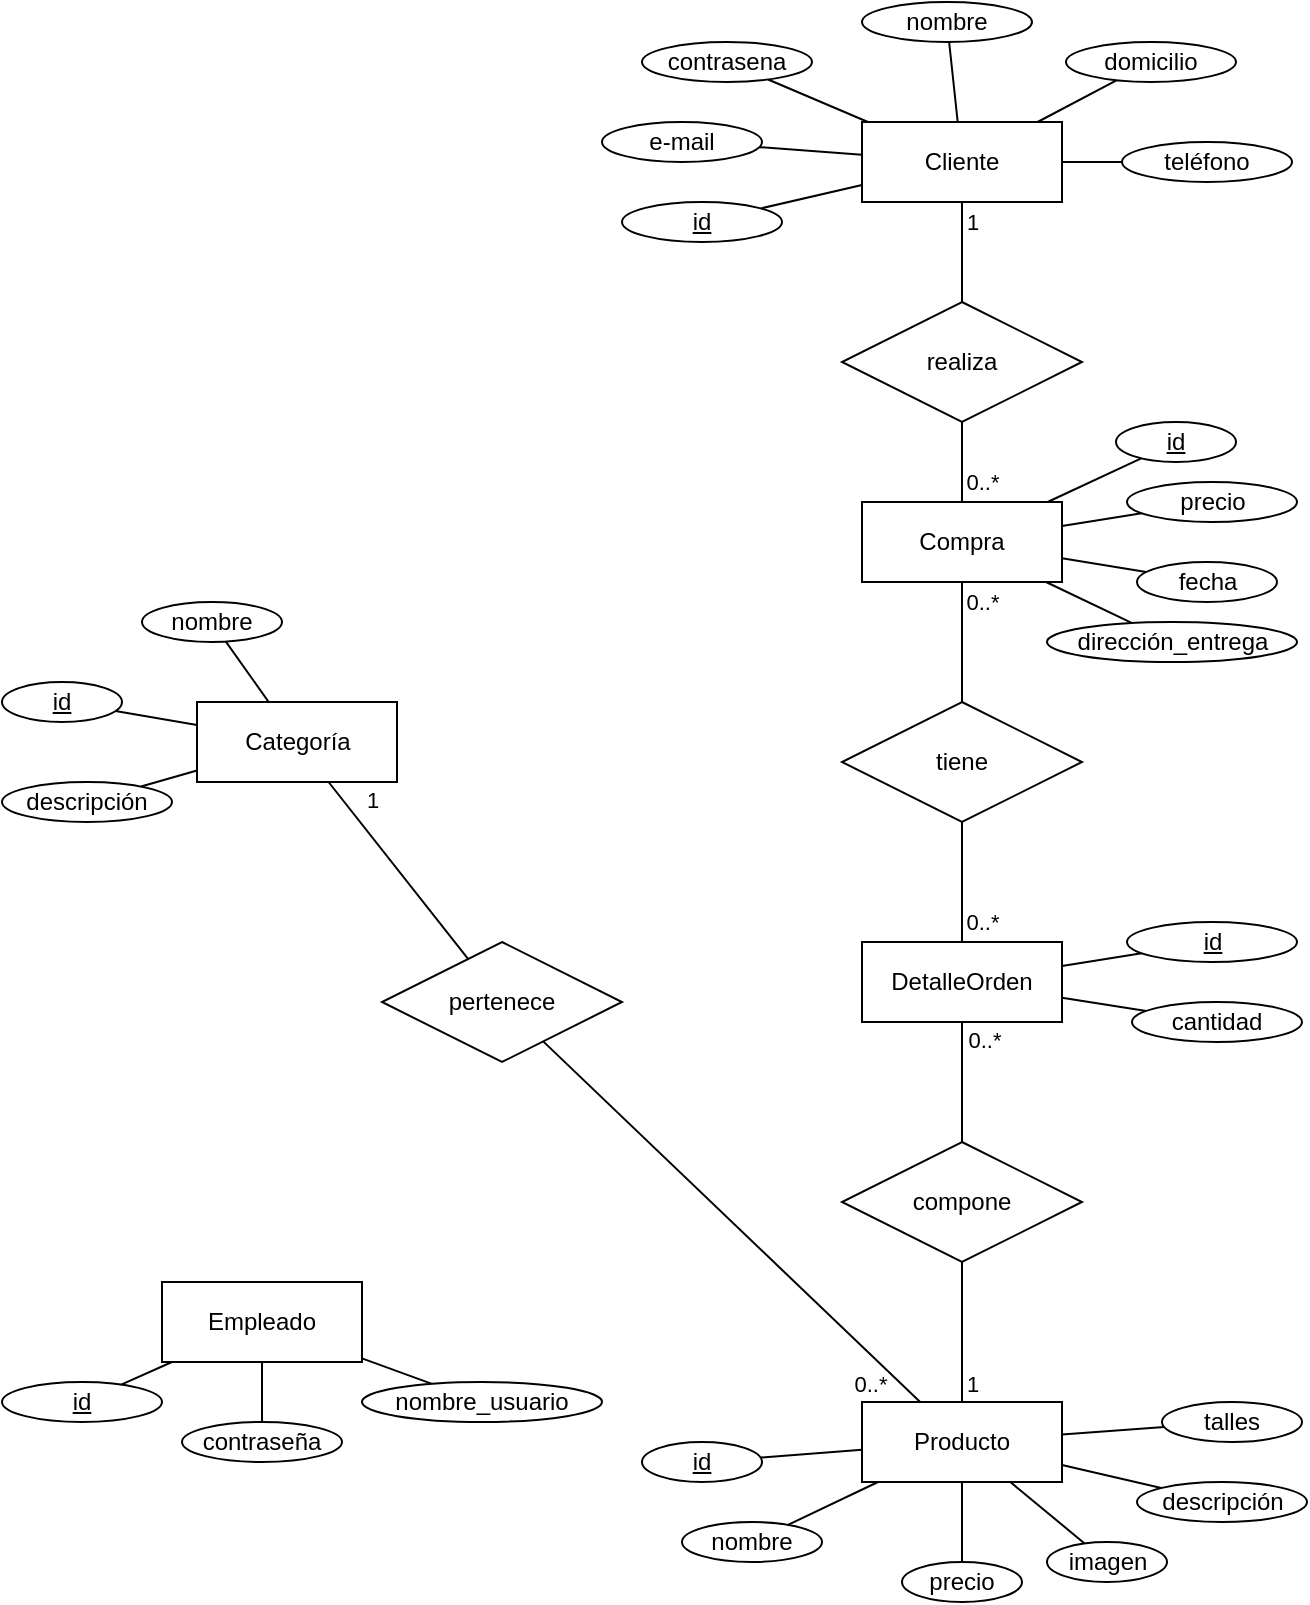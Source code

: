 <mxfile version="21.2.1" type="device">
  <diagram name="Página-1" id="z3A5JaBO9rYCEGJh1Tl1">
    <mxGraphModel dx="880" dy="1370" grid="1" gridSize="10" guides="1" tooltips="1" connect="1" arrows="1" fold="1" page="1" pageScale="1" pageWidth="1169" pageHeight="827" math="0" shadow="0">
      <root>
        <mxCell id="0" />
        <mxCell id="1" parent="0" />
        <mxCell id="1HwWXAAX1jbUiVerOmUt-3" style="rounded=0;orthogonalLoop=1;jettySize=auto;html=1;endArrow=none;endFill=0;" parent="1" source="1HwWXAAX1jbUiVerOmUt-1" target="1HwWXAAX1jbUiVerOmUt-2" edge="1">
          <mxGeometry relative="1" as="geometry" />
        </mxCell>
        <mxCell id="1HwWXAAX1jbUiVerOmUt-5" style="edgeStyle=none;rounded=0;orthogonalLoop=1;jettySize=auto;html=1;endArrow=none;endFill=0;" parent="1" source="1HwWXAAX1jbUiVerOmUt-1" target="1HwWXAAX1jbUiVerOmUt-4" edge="1">
          <mxGeometry relative="1" as="geometry" />
        </mxCell>
        <mxCell id="1HwWXAAX1jbUiVerOmUt-7" style="edgeStyle=none;rounded=0;orthogonalLoop=1;jettySize=auto;html=1;endArrow=none;endFill=0;" parent="1" source="1HwWXAAX1jbUiVerOmUt-1" target="1HwWXAAX1jbUiVerOmUt-6" edge="1">
          <mxGeometry relative="1" as="geometry" />
        </mxCell>
        <mxCell id="1HwWXAAX1jbUiVerOmUt-9" style="edgeStyle=none;rounded=0;orthogonalLoop=1;jettySize=auto;html=1;endArrow=none;endFill=0;" parent="1" source="1HwWXAAX1jbUiVerOmUt-1" target="1HwWXAAX1jbUiVerOmUt-8" edge="1">
          <mxGeometry relative="1" as="geometry">
            <mxPoint x="590" y="286.207" as="sourcePoint" />
          </mxGeometry>
        </mxCell>
        <mxCell id="1HwWXAAX1jbUiVerOmUt-11" style="edgeStyle=none;rounded=0;orthogonalLoop=1;jettySize=auto;html=1;endArrow=none;endFill=0;" parent="1" source="1HwWXAAX1jbUiVerOmUt-1" target="1HwWXAAX1jbUiVerOmUt-10" edge="1">
          <mxGeometry relative="1" as="geometry">
            <mxPoint x="590" y="300" as="sourcePoint" />
          </mxGeometry>
        </mxCell>
        <mxCell id="ZOINJwbiHAFRs6BYiB_9-16" style="edgeStyle=none;rounded=0;orthogonalLoop=1;jettySize=auto;html=1;endArrow=none;endFill=0;" parent="1" source="1HwWXAAX1jbUiVerOmUt-1" target="ZOINJwbiHAFRs6BYiB_9-15" edge="1">
          <mxGeometry relative="1" as="geometry" />
        </mxCell>
        <mxCell id="1HwWXAAX1jbUiVerOmUt-1" value="Producto" style="whiteSpace=wrap;html=1;align=center;" parent="1" vertex="1">
          <mxGeometry x="440" y="240" width="100" height="40" as="geometry" />
        </mxCell>
        <mxCell id="1HwWXAAX1jbUiVerOmUt-2" value="id" style="ellipse;whiteSpace=wrap;html=1;align=center;fontStyle=4" parent="1" vertex="1">
          <mxGeometry x="330" y="260" width="60" height="20" as="geometry" />
        </mxCell>
        <mxCell id="1HwWXAAX1jbUiVerOmUt-4" value="nombre" style="ellipse;whiteSpace=wrap;html=1;align=center;" parent="1" vertex="1">
          <mxGeometry x="350" y="300" width="70" height="20" as="geometry" />
        </mxCell>
        <mxCell id="1HwWXAAX1jbUiVerOmUt-6" value="descripción" style="ellipse;whiteSpace=wrap;html=1;align=center;" parent="1" vertex="1">
          <mxGeometry x="577.5" y="280" width="85" height="20" as="geometry" />
        </mxCell>
        <mxCell id="1HwWXAAX1jbUiVerOmUt-8" value="imagen" style="ellipse;whiteSpace=wrap;html=1;align=center;" parent="1" vertex="1">
          <mxGeometry x="532.5" y="310" width="60" height="20" as="geometry" />
        </mxCell>
        <mxCell id="1HwWXAAX1jbUiVerOmUt-10" value="precio" style="ellipse;whiteSpace=wrap;html=1;align=center;" parent="1" vertex="1">
          <mxGeometry x="460" y="320" width="60" height="20" as="geometry" />
        </mxCell>
        <mxCell id="1HwWXAAX1jbUiVerOmUt-40" style="edgeStyle=none;rounded=0;orthogonalLoop=1;jettySize=auto;html=1;endArrow=none;endFill=0;" parent="1" source="1HwWXAAX1jbUiVerOmUt-14" target="1HwWXAAX1jbUiVerOmUt-39" edge="1">
          <mxGeometry relative="1" as="geometry" />
        </mxCell>
        <mxCell id="ZOINJwbiHAFRs6BYiB_9-3" style="rounded=0;orthogonalLoop=1;jettySize=auto;html=1;endArrow=none;endFill=0;" parent="1" source="1HwWXAAX1jbUiVerOmUt-14" target="ZOINJwbiHAFRs6BYiB_9-1" edge="1">
          <mxGeometry relative="1" as="geometry" />
        </mxCell>
        <mxCell id="ZOINJwbiHAFRs6BYiB_9-4" style="edgeStyle=none;rounded=0;orthogonalLoop=1;jettySize=auto;html=1;endArrow=none;endFill=0;" parent="1" source="1HwWXAAX1jbUiVerOmUt-14" target="ZOINJwbiHAFRs6BYiB_9-2" edge="1">
          <mxGeometry relative="1" as="geometry" />
        </mxCell>
        <mxCell id="1HwWXAAX1jbUiVerOmUt-14" value="Compra" style="whiteSpace=wrap;html=1;align=center;" parent="1" vertex="1">
          <mxGeometry x="440" y="-210" width="100" height="40" as="geometry" />
        </mxCell>
        <mxCell id="1HwWXAAX1jbUiVerOmUt-16" style="edgeStyle=none;rounded=0;orthogonalLoop=1;jettySize=auto;html=1;endArrow=none;endFill=0;" parent="1" source="wb3ZQc2XkOf93rfrg2Ss-5" target="1HwWXAAX1jbUiVerOmUt-14" edge="1">
          <mxGeometry relative="1" as="geometry">
            <mxPoint x="490" y="-110" as="sourcePoint" />
          </mxGeometry>
        </mxCell>
        <mxCell id="1HwWXAAX1jbUiVerOmUt-18" value="0..*" style="edgeLabel;html=1;align=center;verticalAlign=middle;resizable=0;points=[];" parent="1HwWXAAX1jbUiVerOmUt-16" vertex="1" connectable="0">
          <mxGeometry x="0.683" relative="1" as="geometry">
            <mxPoint x="10" as="offset" />
          </mxGeometry>
        </mxCell>
        <mxCell id="1HwWXAAX1jbUiVerOmUt-17" style="edgeStyle=none;rounded=0;orthogonalLoop=1;jettySize=auto;html=1;endArrow=none;endFill=0;" parent="1" source="1HwWXAAX1jbUiVerOmUt-15" target="1HwWXAAX1jbUiVerOmUt-1" edge="1">
          <mxGeometry relative="1" as="geometry" />
        </mxCell>
        <mxCell id="1HwWXAAX1jbUiVerOmUt-20" value="1" style="edgeLabel;html=1;align=center;verticalAlign=middle;resizable=0;points=[];" parent="1HwWXAAX1jbUiVerOmUt-17" vertex="1" connectable="0">
          <mxGeometry x="0.581" relative="1" as="geometry">
            <mxPoint x="5" y="5" as="offset" />
          </mxGeometry>
        </mxCell>
        <mxCell id="wb3ZQc2XkOf93rfrg2Ss-4" style="rounded=0;orthogonalLoop=1;jettySize=auto;html=1;endArrow=none;endFill=0;" parent="1" source="1HwWXAAX1jbUiVerOmUt-15" target="wb3ZQc2XkOf93rfrg2Ss-1" edge="1">
          <mxGeometry relative="1" as="geometry" />
        </mxCell>
        <mxCell id="wb3ZQc2XkOf93rfrg2Ss-7" value="0..*" style="edgeLabel;html=1;align=center;verticalAlign=middle;resizable=0;points=[];" parent="wb3ZQc2XkOf93rfrg2Ss-4" vertex="1" connectable="0">
          <mxGeometry x="0.671" y="-1" relative="1" as="geometry">
            <mxPoint x="10" y="-1" as="offset" />
          </mxGeometry>
        </mxCell>
        <mxCell id="1HwWXAAX1jbUiVerOmUt-15" value="compone" style="shape=rhombus;perimeter=rhombusPerimeter;whiteSpace=wrap;html=1;align=center;" parent="1" vertex="1">
          <mxGeometry x="430" y="110" width="120" height="60" as="geometry" />
        </mxCell>
        <mxCell id="1HwWXAAX1jbUiVerOmUt-22" style="edgeStyle=none;rounded=0;orthogonalLoop=1;jettySize=auto;html=1;endArrow=none;endFill=0;" parent="1" source="1HwWXAAX1jbUiVerOmUt-21" target="1HwWXAAX1jbUiVerOmUt-14" edge="1">
          <mxGeometry relative="1" as="geometry" />
        </mxCell>
        <mxCell id="1HwWXAAX1jbUiVerOmUt-21" value="id" style="ellipse;whiteSpace=wrap;html=1;align=center;fontStyle=4" parent="1" vertex="1">
          <mxGeometry x="567" y="-250" width="60" height="20" as="geometry" />
        </mxCell>
        <mxCell id="1HwWXAAX1jbUiVerOmUt-34" style="edgeStyle=none;rounded=0;orthogonalLoop=1;jettySize=auto;html=1;endArrow=none;endFill=0;" parent="1" source="1HwWXAAX1jbUiVerOmUt-23" target="1HwWXAAX1jbUiVerOmUt-33" edge="1">
          <mxGeometry relative="1" as="geometry" />
        </mxCell>
        <mxCell id="1HwWXAAX1jbUiVerOmUt-36" style="edgeStyle=none;rounded=0;orthogonalLoop=1;jettySize=auto;html=1;endArrow=none;endFill=0;" parent="1" source="1HwWXAAX1jbUiVerOmUt-23" target="1HwWXAAX1jbUiVerOmUt-35" edge="1">
          <mxGeometry relative="1" as="geometry" />
        </mxCell>
        <mxCell id="1HwWXAAX1jbUiVerOmUt-38" style="edgeStyle=none;rounded=0;orthogonalLoop=1;jettySize=auto;html=1;endArrow=none;endFill=0;" parent="1" source="1HwWXAAX1jbUiVerOmUt-23" target="1HwWXAAX1jbUiVerOmUt-37" edge="1">
          <mxGeometry relative="1" as="geometry" />
        </mxCell>
        <mxCell id="1HwWXAAX1jbUiVerOmUt-42" style="edgeStyle=none;rounded=0;orthogonalLoop=1;jettySize=auto;html=1;endArrow=none;endFill=0;" parent="1" source="1HwWXAAX1jbUiVerOmUt-23" target="1HwWXAAX1jbUiVerOmUt-41" edge="1">
          <mxGeometry relative="1" as="geometry" />
        </mxCell>
        <mxCell id="4lmVqNX11YvpMdfHTwWs-4" style="rounded=0;orthogonalLoop=1;jettySize=auto;html=1;endArrow=none;endFill=0;" edge="1" parent="1" source="1HwWXAAX1jbUiVerOmUt-23" target="4lmVqNX11YvpMdfHTwWs-3">
          <mxGeometry relative="1" as="geometry" />
        </mxCell>
        <mxCell id="1HwWXAAX1jbUiVerOmUt-23" value="Cliente" style="whiteSpace=wrap;html=1;align=center;" parent="1" vertex="1">
          <mxGeometry x="440" y="-400" width="100" height="40" as="geometry" />
        </mxCell>
        <mxCell id="1HwWXAAX1jbUiVerOmUt-25" style="edgeStyle=none;rounded=0;orthogonalLoop=1;jettySize=auto;html=1;endArrow=none;endFill=0;" parent="1" source="1HwWXAAX1jbUiVerOmUt-24" target="1HwWXAAX1jbUiVerOmUt-14" edge="1">
          <mxGeometry relative="1" as="geometry" />
        </mxCell>
        <mxCell id="1HwWXAAX1jbUiVerOmUt-27" value="0..*" style="edgeLabel;html=1;align=center;verticalAlign=middle;resizable=0;points=[];" parent="1HwWXAAX1jbUiVerOmUt-25" vertex="1" connectable="0">
          <mxGeometry x="0.753" y="1" relative="1" as="geometry">
            <mxPoint x="9" y="-5" as="offset" />
          </mxGeometry>
        </mxCell>
        <mxCell id="1HwWXAAX1jbUiVerOmUt-26" style="edgeStyle=none;rounded=0;orthogonalLoop=1;jettySize=auto;html=1;endArrow=none;endFill=0;" parent="1" source="1HwWXAAX1jbUiVerOmUt-24" target="1HwWXAAX1jbUiVerOmUt-23" edge="1">
          <mxGeometry relative="1" as="geometry" />
        </mxCell>
        <mxCell id="1HwWXAAX1jbUiVerOmUt-28" value="1" style="edgeLabel;html=1;align=center;verticalAlign=middle;resizable=0;points=[];" parent="1HwWXAAX1jbUiVerOmUt-26" vertex="1" connectable="0">
          <mxGeometry x="0.342" y="-4" relative="1" as="geometry">
            <mxPoint x="1" y="-7" as="offset" />
          </mxGeometry>
        </mxCell>
        <mxCell id="1HwWXAAX1jbUiVerOmUt-24" value="realiza" style="shape=rhombus;perimeter=rhombusPerimeter;whiteSpace=wrap;html=1;align=center;" parent="1" vertex="1">
          <mxGeometry x="430" y="-310" width="120" height="60" as="geometry" />
        </mxCell>
        <mxCell id="1HwWXAAX1jbUiVerOmUt-32" style="edgeStyle=none;rounded=0;orthogonalLoop=1;jettySize=auto;html=1;endArrow=none;endFill=0;" parent="1" source="1HwWXAAX1jbUiVerOmUt-31" target="1HwWXAAX1jbUiVerOmUt-23" edge="1">
          <mxGeometry relative="1" as="geometry" />
        </mxCell>
        <mxCell id="1HwWXAAX1jbUiVerOmUt-31" value="e-mail" style="ellipse;whiteSpace=wrap;html=1;align=center;fontStyle=0" parent="1" vertex="1">
          <mxGeometry x="310" y="-400" width="80" height="20" as="geometry" />
        </mxCell>
        <mxCell id="1HwWXAAX1jbUiVerOmUt-33" value="contrasena" style="ellipse;whiteSpace=wrap;html=1;align=center;fontStyle=0" parent="1" vertex="1">
          <mxGeometry x="330" y="-440" width="85" height="20" as="geometry" />
        </mxCell>
        <mxCell id="1HwWXAAX1jbUiVerOmUt-35" value="nombre" style="ellipse;whiteSpace=wrap;html=1;align=center;fontStyle=0" parent="1" vertex="1">
          <mxGeometry x="440" y="-460" width="85" height="20" as="geometry" />
        </mxCell>
        <mxCell id="1HwWXAAX1jbUiVerOmUt-37" value="domicilio" style="ellipse;whiteSpace=wrap;html=1;align=center;fontStyle=0" parent="1" vertex="1">
          <mxGeometry x="542" y="-440" width="85" height="20" as="geometry" />
        </mxCell>
        <mxCell id="1HwWXAAX1jbUiVerOmUt-39" value="dirección_entrega" style="ellipse;whiteSpace=wrap;html=1;align=center;fontStyle=0" parent="1" vertex="1">
          <mxGeometry x="532.5" y="-150" width="125" height="20" as="geometry" />
        </mxCell>
        <mxCell id="1HwWXAAX1jbUiVerOmUt-41" value="teléfono" style="ellipse;whiteSpace=wrap;html=1;align=center;fontStyle=0" parent="1" vertex="1">
          <mxGeometry x="570" y="-390" width="85" height="20" as="geometry" />
        </mxCell>
        <mxCell id="1HwWXAAX1jbUiVerOmUt-50" style="edgeStyle=none;rounded=0;orthogonalLoop=1;jettySize=auto;html=1;endArrow=none;endFill=0;" parent="1" source="1HwWXAAX1jbUiVerOmUt-43" target="1HwWXAAX1jbUiVerOmUt-49" edge="1">
          <mxGeometry relative="1" as="geometry" />
        </mxCell>
        <mxCell id="1HwWXAAX1jbUiVerOmUt-52" style="edgeStyle=none;rounded=0;orthogonalLoop=1;jettySize=auto;html=1;endArrow=none;endFill=0;" parent="1" source="1HwWXAAX1jbUiVerOmUt-43" target="1HwWXAAX1jbUiVerOmUt-51" edge="1">
          <mxGeometry relative="1" as="geometry" />
        </mxCell>
        <mxCell id="4lmVqNX11YvpMdfHTwWs-2" style="rounded=0;orthogonalLoop=1;jettySize=auto;html=1;endArrow=none;endFill=0;" edge="1" parent="1" source="1HwWXAAX1jbUiVerOmUt-43" target="4lmVqNX11YvpMdfHTwWs-1">
          <mxGeometry relative="1" as="geometry" />
        </mxCell>
        <mxCell id="1HwWXAAX1jbUiVerOmUt-43" value="Empleado" style="whiteSpace=wrap;html=1;align=center;" parent="1" vertex="1">
          <mxGeometry x="90" y="180" width="100" height="40" as="geometry" />
        </mxCell>
        <mxCell id="1HwWXAAX1jbUiVerOmUt-49" value="nombre_usuario" style="ellipse;whiteSpace=wrap;html=1;align=center;fontStyle=0" parent="1" vertex="1">
          <mxGeometry x="190" y="230" width="120" height="20" as="geometry" />
        </mxCell>
        <mxCell id="1HwWXAAX1jbUiVerOmUt-51" value="contraseña" style="ellipse;whiteSpace=wrap;html=1;align=center;fontStyle=0" parent="1" vertex="1">
          <mxGeometry x="100" y="250" width="80" height="20" as="geometry" />
        </mxCell>
        <mxCell id="ZOINJwbiHAFRs6BYiB_9-1" value="precio" style="ellipse;whiteSpace=wrap;html=1;align=center;fontStyle=0" parent="1" vertex="1">
          <mxGeometry x="572.5" y="-220" width="85" height="20" as="geometry" />
        </mxCell>
        <mxCell id="ZOINJwbiHAFRs6BYiB_9-2" value="fecha" style="ellipse;whiteSpace=wrap;html=1;align=center;fontStyle=0" parent="1" vertex="1">
          <mxGeometry x="577.5" y="-180" width="70" height="20" as="geometry" />
        </mxCell>
        <mxCell id="ZOINJwbiHAFRs6BYiB_9-10" style="edgeStyle=none;rounded=0;orthogonalLoop=1;jettySize=auto;html=1;endArrow=none;endFill=0;" parent="1" source="ZOINJwbiHAFRs6BYiB_9-5" target="ZOINJwbiHAFRs6BYiB_9-9" edge="1">
          <mxGeometry relative="1" as="geometry" />
        </mxCell>
        <mxCell id="ZOINJwbiHAFRs6BYiB_9-12" style="edgeStyle=none;rounded=0;orthogonalLoop=1;jettySize=auto;html=1;endArrow=none;endFill=0;" parent="1" source="ZOINJwbiHAFRs6BYiB_9-5" target="ZOINJwbiHAFRs6BYiB_9-11" edge="1">
          <mxGeometry relative="1" as="geometry" />
        </mxCell>
        <mxCell id="ZOINJwbiHAFRs6BYiB_9-14" style="edgeStyle=none;rounded=0;orthogonalLoop=1;jettySize=auto;html=1;endArrow=none;endFill=0;" parent="1" source="ZOINJwbiHAFRs6BYiB_9-5" target="ZOINJwbiHAFRs6BYiB_9-13" edge="1">
          <mxGeometry relative="1" as="geometry" />
        </mxCell>
        <mxCell id="ZOINJwbiHAFRs6BYiB_9-5" value="Categoría" style="whiteSpace=wrap;html=1;align=center;" parent="1" vertex="1">
          <mxGeometry x="107.5" y="-110" width="100" height="40" as="geometry" />
        </mxCell>
        <mxCell id="ZOINJwbiHAFRs6BYiB_9-7" style="edgeStyle=none;rounded=0;orthogonalLoop=1;jettySize=auto;html=1;endArrow=none;endFill=0;" parent="1" source="ZOINJwbiHAFRs6BYiB_9-6" target="ZOINJwbiHAFRs6BYiB_9-5" edge="1">
          <mxGeometry relative="1" as="geometry" />
        </mxCell>
        <mxCell id="ZOINJwbiHAFRs6BYiB_9-18" value="1" style="edgeLabel;html=1;align=center;verticalAlign=middle;resizable=0;points=[];" parent="ZOINJwbiHAFRs6BYiB_9-7" vertex="1" connectable="0">
          <mxGeometry x="0.74" y="-4" relative="1" as="geometry">
            <mxPoint x="9" as="offset" />
          </mxGeometry>
        </mxCell>
        <mxCell id="ZOINJwbiHAFRs6BYiB_9-8" style="edgeStyle=none;rounded=0;orthogonalLoop=1;jettySize=auto;html=1;endArrow=none;endFill=0;" parent="1" source="ZOINJwbiHAFRs6BYiB_9-6" target="1HwWXAAX1jbUiVerOmUt-1" edge="1">
          <mxGeometry relative="1" as="geometry" />
        </mxCell>
        <mxCell id="ZOINJwbiHAFRs6BYiB_9-19" value="0..*" style="edgeLabel;html=1;align=center;verticalAlign=middle;resizable=0;points=[];" parent="ZOINJwbiHAFRs6BYiB_9-8" vertex="1" connectable="0">
          <mxGeometry x="0.88" y="-2" relative="1" as="geometry">
            <mxPoint x="-13" as="offset" />
          </mxGeometry>
        </mxCell>
        <mxCell id="ZOINJwbiHAFRs6BYiB_9-6" value="pertenece" style="shape=rhombus;perimeter=rhombusPerimeter;whiteSpace=wrap;html=1;align=center;" parent="1" vertex="1">
          <mxGeometry x="200" y="10" width="120" height="60" as="geometry" />
        </mxCell>
        <mxCell id="ZOINJwbiHAFRs6BYiB_9-9" value="id" style="ellipse;whiteSpace=wrap;html=1;align=center;fontStyle=4" parent="1" vertex="1">
          <mxGeometry x="10" y="-120" width="60" height="20" as="geometry" />
        </mxCell>
        <mxCell id="ZOINJwbiHAFRs6BYiB_9-11" value="nombre" style="ellipse;whiteSpace=wrap;html=1;align=center;" parent="1" vertex="1">
          <mxGeometry x="80" y="-160" width="70" height="20" as="geometry" />
        </mxCell>
        <mxCell id="ZOINJwbiHAFRs6BYiB_9-13" value="descripción" style="ellipse;whiteSpace=wrap;html=1;align=center;" parent="1" vertex="1">
          <mxGeometry x="10" y="-70" width="85" height="20" as="geometry" />
        </mxCell>
        <mxCell id="ZOINJwbiHAFRs6BYiB_9-15" value="talles" style="ellipse;whiteSpace=wrap;html=1;align=center;" parent="1" vertex="1">
          <mxGeometry x="590" y="240" width="70" height="20" as="geometry" />
        </mxCell>
        <mxCell id="wb3ZQc2XkOf93rfrg2Ss-3" style="rounded=0;orthogonalLoop=1;jettySize=auto;html=1;endArrow=none;endFill=0;" parent="1" source="wb3ZQc2XkOf93rfrg2Ss-1" target="wb3ZQc2XkOf93rfrg2Ss-2" edge="1">
          <mxGeometry relative="1" as="geometry" />
        </mxCell>
        <mxCell id="wb3ZQc2XkOf93rfrg2Ss-6" style="rounded=0;orthogonalLoop=1;jettySize=auto;html=1;endArrow=none;endFill=0;" parent="1" source="wb3ZQc2XkOf93rfrg2Ss-1" target="wb3ZQc2XkOf93rfrg2Ss-5" edge="1">
          <mxGeometry relative="1" as="geometry" />
        </mxCell>
        <mxCell id="wb3ZQc2XkOf93rfrg2Ss-8" value="0..*" style="edgeLabel;html=1;align=center;verticalAlign=middle;resizable=0;points=[];" parent="wb3ZQc2XkOf93rfrg2Ss-6" vertex="1" connectable="0">
          <mxGeometry x="-0.358" y="-2" relative="1" as="geometry">
            <mxPoint x="8" y="9" as="offset" />
          </mxGeometry>
        </mxCell>
        <mxCell id="4lmVqNX11YvpMdfHTwWs-6" style="rounded=0;orthogonalLoop=1;jettySize=auto;html=1;endArrow=none;endFill=0;" edge="1" parent="1" source="wb3ZQc2XkOf93rfrg2Ss-1" target="4lmVqNX11YvpMdfHTwWs-5">
          <mxGeometry relative="1" as="geometry" />
        </mxCell>
        <mxCell id="wb3ZQc2XkOf93rfrg2Ss-1" value="DetalleOrden" style="whiteSpace=wrap;html=1;align=center;" parent="1" vertex="1">
          <mxGeometry x="440" y="10" width="100" height="40" as="geometry" />
        </mxCell>
        <mxCell id="wb3ZQc2XkOf93rfrg2Ss-2" value="cantidad" style="ellipse;whiteSpace=wrap;html=1;align=center;fontStyle=0" parent="1" vertex="1">
          <mxGeometry x="575" y="40" width="85" height="20" as="geometry" />
        </mxCell>
        <mxCell id="wb3ZQc2XkOf93rfrg2Ss-5" value="tiene" style="shape=rhombus;perimeter=rhombusPerimeter;whiteSpace=wrap;html=1;align=center;" parent="1" vertex="1">
          <mxGeometry x="430" y="-110" width="120" height="60" as="geometry" />
        </mxCell>
        <mxCell id="4lmVqNX11YvpMdfHTwWs-1" value="id" style="ellipse;whiteSpace=wrap;html=1;align=center;fontStyle=4" vertex="1" parent="1">
          <mxGeometry x="10" y="230" width="80" height="20" as="geometry" />
        </mxCell>
        <mxCell id="4lmVqNX11YvpMdfHTwWs-3" value="id" style="ellipse;whiteSpace=wrap;html=1;align=center;fontStyle=4" vertex="1" parent="1">
          <mxGeometry x="320" y="-360" width="80" height="20" as="geometry" />
        </mxCell>
        <mxCell id="4lmVqNX11YvpMdfHTwWs-5" value="id" style="ellipse;whiteSpace=wrap;html=1;align=center;fontStyle=4" vertex="1" parent="1">
          <mxGeometry x="572.5" width="85" height="20" as="geometry" />
        </mxCell>
      </root>
    </mxGraphModel>
  </diagram>
</mxfile>
